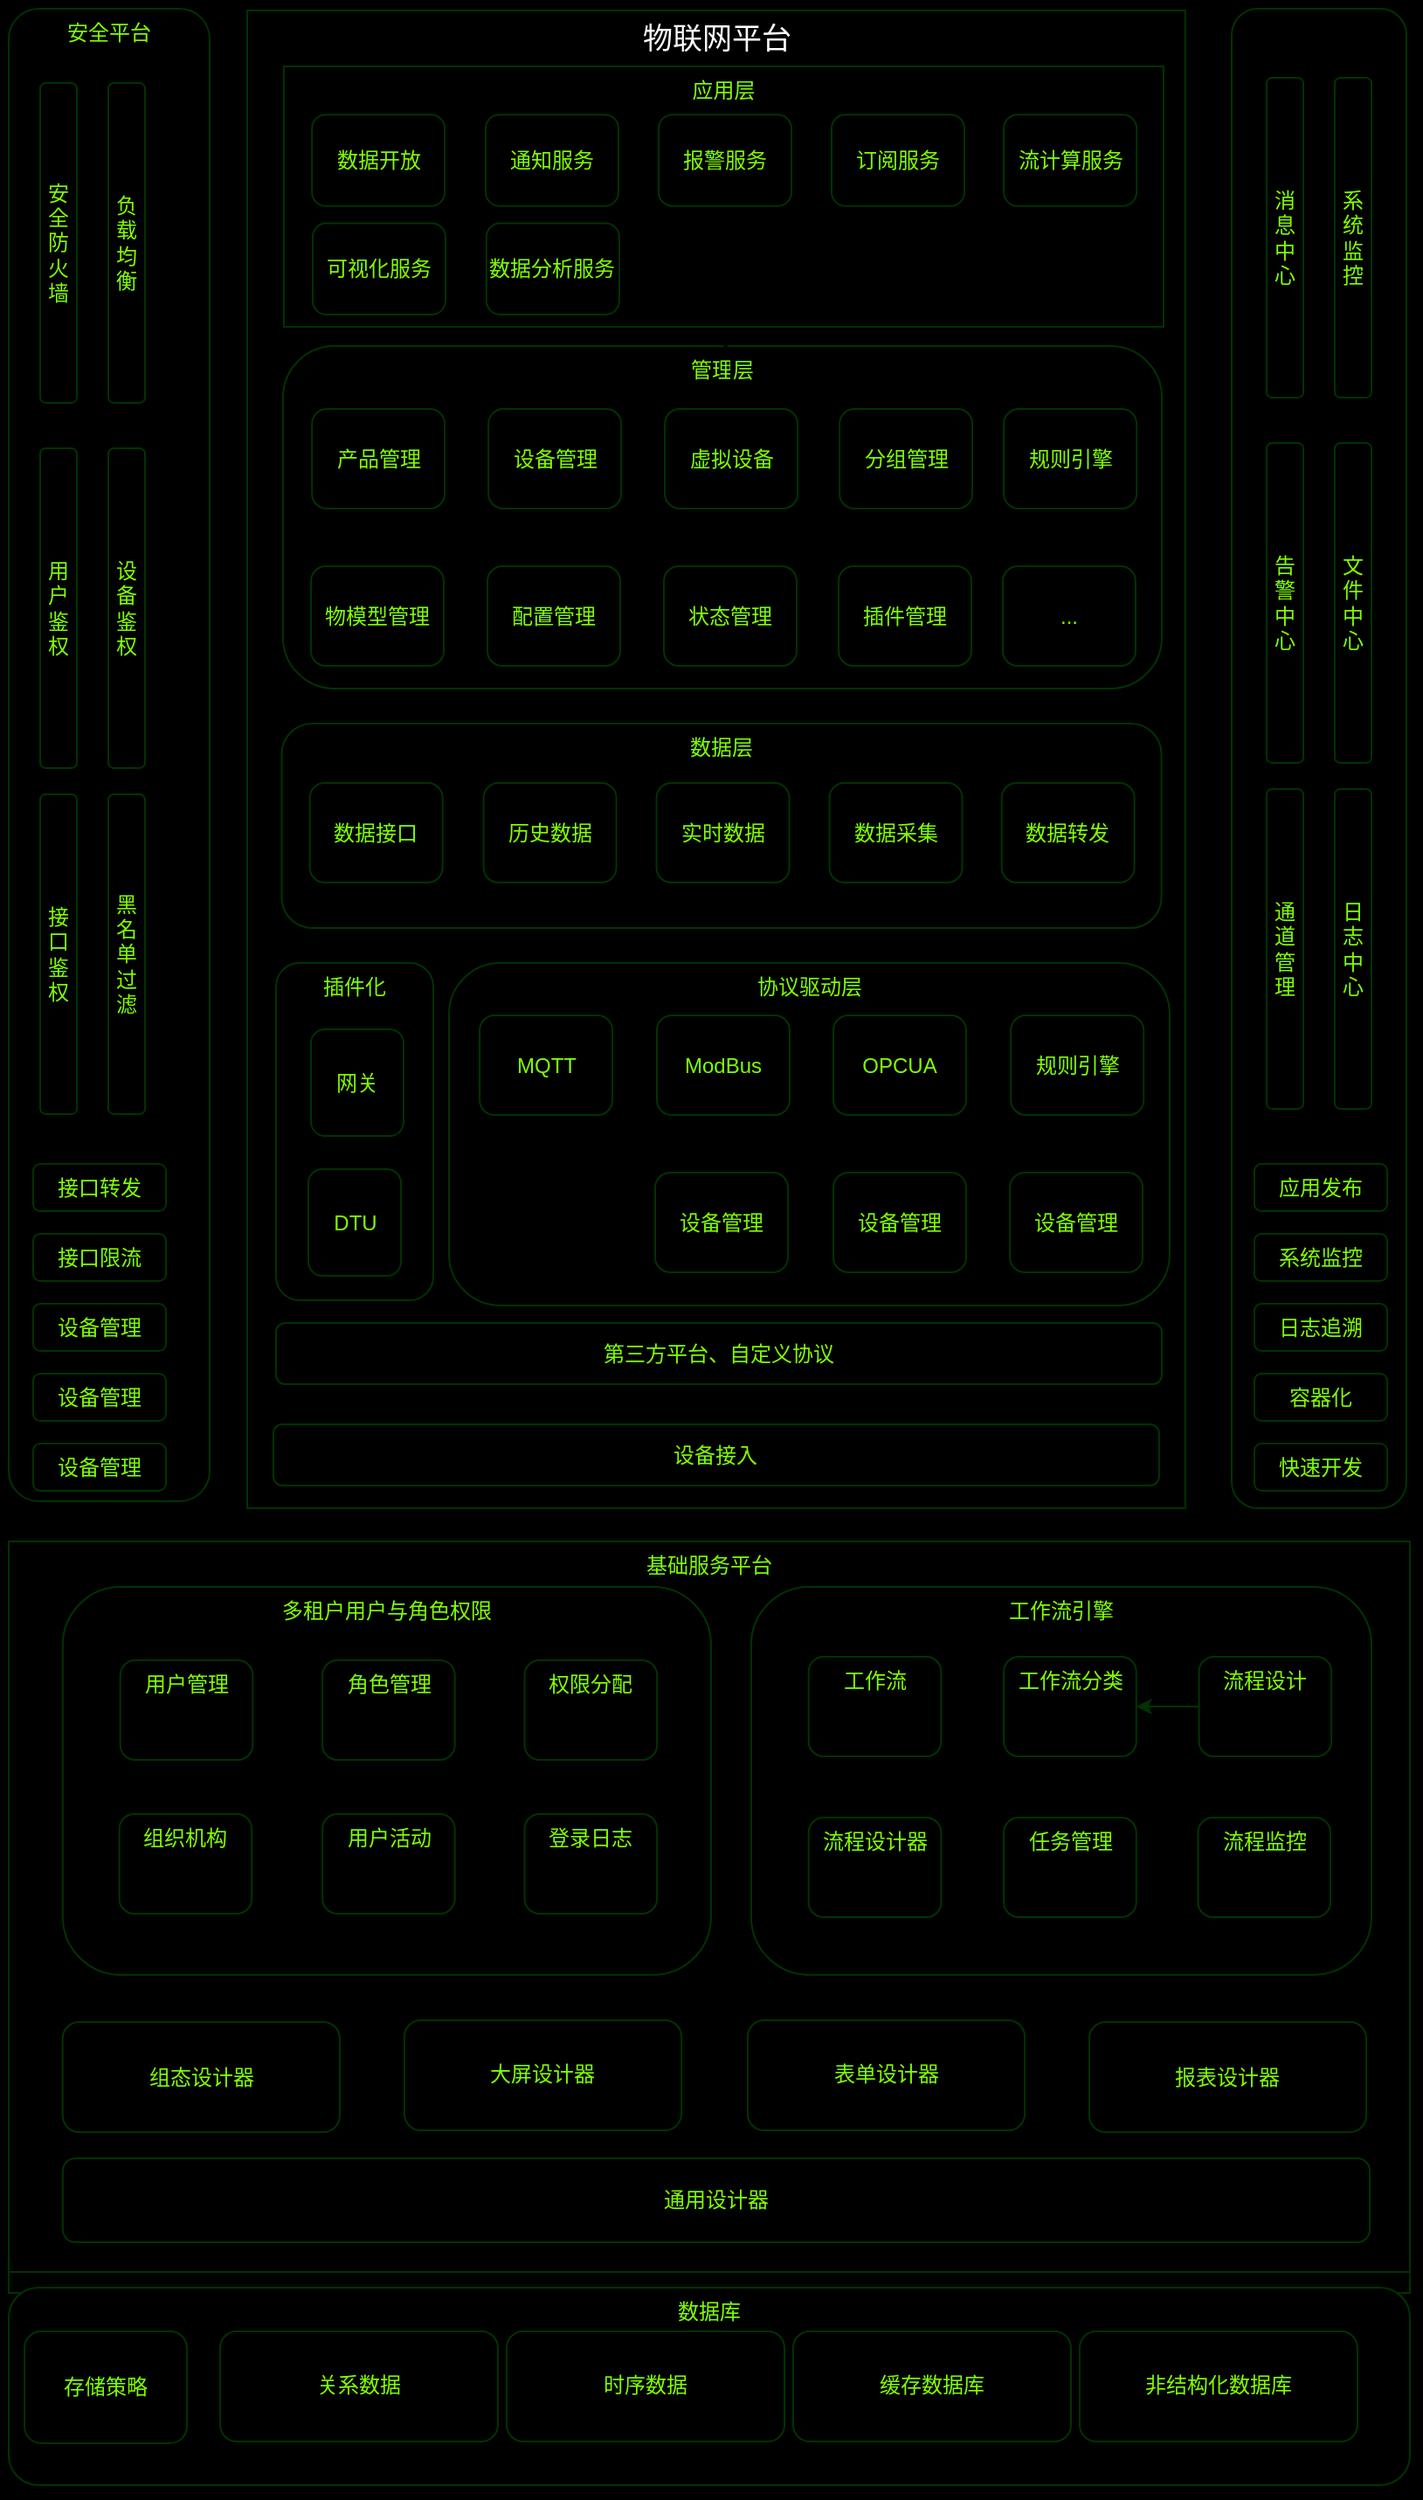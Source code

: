 <mxfile version="24.8.6">
  <diagram name="第 1 页" id="0zziN4BGS7wihgSaBpgH">
    <mxGraphModel dx="1067" dy="637" grid="0" gridSize="10" guides="1" tooltips="1" connect="1" arrows="1" fold="1" page="1" pageScale="1" pageWidth="827" pageHeight="1169" background="#000000" math="0" shadow="0">
      <root>
        <mxCell id="0" />
        <mxCell id="1" parent="0" />
        <mxCell id="mJdEeOhVX0D9DXQmDLdD-133" value="物联网平台" style="rounded=0;whiteSpace=wrap;html=1;fillColor=#000000;fontColor=#ffffff;strokeColor=#003300;glass=0;shadow=1;verticalAlign=top;align=center;fontSize=17;" vertex="1" parent="1">
          <mxGeometry x="148.5" y="8" width="536.89" height="857" as="geometry" />
        </mxCell>
        <mxCell id="mJdEeOhVX0D9DXQmDLdD-49" value="管理层" style="rounded=1;whiteSpace=wrap;html=1;fillColor=#000000;fontColor=#80FF00;strokeColor=#003300;glass=0;shadow=1;verticalAlign=top;align=center;fontFamily=Helvetica;fontSize=12;" vertex="1" parent="1">
          <mxGeometry x="169" y="200" width="503" height="196" as="geometry" />
        </mxCell>
        <mxCell id="mJdEeOhVX0D9DXQmDLdD-4" value="" style="rounded=1;whiteSpace=wrap;html=1;fillColor=#000000;strokeColor=#003300;fontColor=#ffffff;shadow=1;glass=0;align=center;verticalAlign=top;fontFamily=Helvetica;fontSize=12;" vertex="1" parent="1">
          <mxGeometry x="712" y="7" width="100" height="858" as="geometry" />
        </mxCell>
        <mxCell id="mJdEeOhVX0D9DXQmDLdD-7" value="安全平台" style="rounded=1;whiteSpace=wrap;html=1;fillColor=#000000;strokeColor=#003300;shadow=1;glass=0;align=center;verticalAlign=top;fontFamily=Helvetica;fontSize=12;fontColor=#80FF00;" vertex="1" parent="1">
          <mxGeometry x="12" y="7" width="115" height="854" as="geometry" />
        </mxCell>
        <mxCell id="mJdEeOhVX0D9DXQmDLdD-11" value="产品管理" style="rounded=1;whiteSpace=wrap;html=1;fillColor=#000000;fontColor=#80FF00;strokeColor=#003300;" vertex="1" parent="1">
          <mxGeometry x="185.56" y="236" width="76" height="57" as="geometry" />
        </mxCell>
        <mxCell id="mJdEeOhVX0D9DXQmDLdD-12" value="设备管理" style="rounded=1;whiteSpace=wrap;html=1;fillColor=#000000;fontColor=#80FF00;strokeColor=#003300;" vertex="1" parent="1">
          <mxGeometry x="286.56" y="236" width="76" height="57" as="geometry" />
        </mxCell>
        <mxCell id="mJdEeOhVX0D9DXQmDLdD-79" value="" style="edgeStyle=orthogonalEdgeStyle;rounded=0;orthogonalLoop=1;jettySize=auto;html=1;" edge="1" parent="1" source="mJdEeOhVX0D9DXQmDLdD-13">
          <mxGeometry relative="1" as="geometry">
            <mxPoint x="421.2" y="166" as="targetPoint" />
          </mxGeometry>
        </mxCell>
        <mxCell id="mJdEeOhVX0D9DXQmDLdD-121" value="" style="edgeStyle=orthogonalEdgeStyle;rounded=0;orthogonalLoop=1;jettySize=auto;html=1;" edge="1" parent="1" source="mJdEeOhVX0D9DXQmDLdD-13">
          <mxGeometry relative="1" as="geometry">
            <mxPoint x="422.4" y="174" as="targetPoint" />
          </mxGeometry>
        </mxCell>
        <mxCell id="mJdEeOhVX0D9DXQmDLdD-13" value="虚拟设备" style="rounded=1;whiteSpace=wrap;html=1;fillColor=#000000;fontColor=#80FF00;strokeColor=#003300;" vertex="1" parent="1">
          <mxGeometry x="387.56" y="236" width="76" height="57" as="geometry" />
        </mxCell>
        <mxCell id="mJdEeOhVX0D9DXQmDLdD-50" value="" style="edgeStyle=orthogonalEdgeStyle;rounded=0;orthogonalLoop=1;jettySize=auto;html=1;" edge="1" parent="1" source="mJdEeOhVX0D9DXQmDLdD-14" target="mJdEeOhVX0D9DXQmDLdD-24">
          <mxGeometry relative="1" as="geometry" />
        </mxCell>
        <mxCell id="mJdEeOhVX0D9DXQmDLdD-14" value="分组管理" style="rounded=1;whiteSpace=wrap;html=1;fillColor=#000000;fontColor=#80FF00;strokeColor=#003300;" vertex="1" parent="1">
          <mxGeometry x="487.56" y="236" width="76" height="57" as="geometry" />
        </mxCell>
        <mxCell id="mJdEeOhVX0D9DXQmDLdD-21" value="物模型管理" style="rounded=1;whiteSpace=wrap;html=1;fillColor=#000000;fontColor=#80FF00;strokeColor=#003300;" vertex="1" parent="1">
          <mxGeometry x="185" y="326" width="76" height="57" as="geometry" />
        </mxCell>
        <mxCell id="mJdEeOhVX0D9DXQmDLdD-22" value="配置管理" style="rounded=1;whiteSpace=wrap;html=1;fillColor=#000000;fontColor=#80FF00;strokeColor=#003300;" vertex="1" parent="1">
          <mxGeometry x="286" y="326" width="76" height="57" as="geometry" />
        </mxCell>
        <mxCell id="mJdEeOhVX0D9DXQmDLdD-23" value="状态管理" style="rounded=1;whiteSpace=wrap;html=1;fillColor=#000000;fontColor=#80FF00;strokeColor=#003300;" vertex="1" parent="1">
          <mxGeometry x="387" y="326" width="76" height="57" as="geometry" />
        </mxCell>
        <mxCell id="mJdEeOhVX0D9DXQmDLdD-24" value="插件管理" style="rounded=1;whiteSpace=wrap;html=1;fillColor=#000000;fontColor=#80FF00;strokeColor=#003300;" vertex="1" parent="1">
          <mxGeometry x="487" y="326" width="76" height="57" as="geometry" />
        </mxCell>
        <mxCell id="mJdEeOhVX0D9DXQmDLdD-51" value="规则引擎" style="rounded=1;whiteSpace=wrap;html=1;fillColor=#000000;fontColor=#80FF00;strokeColor=#003300;" vertex="1" parent="1">
          <mxGeometry x="581.56" y="236" width="76" height="57" as="geometry" />
        </mxCell>
        <mxCell id="mJdEeOhVX0D9DXQmDLdD-52" value="..." style="rounded=1;whiteSpace=wrap;html=1;fillColor=#000000;fontColor=#80FF00;strokeColor=#003300;" vertex="1" parent="1">
          <mxGeometry x="581" y="326" width="76" height="57" as="geometry" />
        </mxCell>
        <mxCell id="mJdEeOhVX0D9DXQmDLdD-53" value="协议驱动层" style="rounded=1;whiteSpace=wrap;html=1;fillColor=#000000;fontColor=#80FF00;strokeColor=#003300;glass=0;shadow=1;verticalAlign=top;align=center;fontFamily=Helvetica;fontSize=12;" vertex="1" parent="1">
          <mxGeometry x="264" y="553" width="412.5" height="196" as="geometry" />
        </mxCell>
        <mxCell id="mJdEeOhVX0D9DXQmDLdD-54" value="插件化" style="rounded=1;whiteSpace=wrap;html=1;fillColor=#000000;fontColor=#80FF00;strokeColor=#003300;verticalAlign=top;" vertex="1" parent="1">
          <mxGeometry x="165" y="553" width="90" height="193" as="geometry" />
        </mxCell>
        <mxCell id="mJdEeOhVX0D9DXQmDLdD-55" value="MQTT" style="rounded=1;whiteSpace=wrap;html=1;fillColor=#000000;fontColor=#80FF00;strokeColor=#003300;" vertex="1" parent="1">
          <mxGeometry x="281.56" y="583" width="76" height="57" as="geometry" />
        </mxCell>
        <mxCell id="mJdEeOhVX0D9DXQmDLdD-56" value="ModBus" style="rounded=1;whiteSpace=wrap;html=1;fillColor=#000000;fontColor=#80FF00;strokeColor=#003300;" vertex="1" parent="1">
          <mxGeometry x="383" y="583" width="76" height="57" as="geometry" />
        </mxCell>
        <mxCell id="mJdEeOhVX0D9DXQmDLdD-57" value="OPCUA" style="rounded=1;whiteSpace=wrap;html=1;fillColor=#000000;fontColor=#80FF00;strokeColor=#003300;" vertex="1" parent="1">
          <mxGeometry x="484" y="583" width="76" height="57" as="geometry" />
        </mxCell>
        <mxCell id="mJdEeOhVX0D9DXQmDLdD-59" value="接口转发" style="rounded=1;whiteSpace=wrap;html=1;fillColor=#000000;fontColor=#80FF00;strokeColor=#003300;" vertex="1" parent="1">
          <mxGeometry x="26" y="668" width="76" height="27" as="geometry" />
        </mxCell>
        <mxCell id="mJdEeOhVX0D9DXQmDLdD-60" value="设备管理" style="rounded=1;whiteSpace=wrap;html=1;fillColor=#000000;fontColor=#80FF00;strokeColor=#003300;" vertex="1" parent="1">
          <mxGeometry x="382" y="673" width="76" height="57" as="geometry" />
        </mxCell>
        <mxCell id="mJdEeOhVX0D9DXQmDLdD-61" value="设备管理" style="rounded=1;whiteSpace=wrap;html=1;fillColor=#000000;fontColor=#80FF00;strokeColor=#003300;" vertex="1" parent="1">
          <mxGeometry x="484" y="673" width="76" height="57" as="geometry" />
        </mxCell>
        <mxCell id="mJdEeOhVX0D9DXQmDLdD-62" value="规则引擎" style="rounded=1;whiteSpace=wrap;html=1;fillColor=#000000;fontColor=#80FF00;strokeColor=#003300;" vertex="1" parent="1">
          <mxGeometry x="585.62" y="583" width="76" height="57" as="geometry" />
        </mxCell>
        <mxCell id="mJdEeOhVX0D9DXQmDLdD-63" value="设备管理" style="rounded=1;whiteSpace=wrap;html=1;fillColor=#000000;fontColor=#80FF00;strokeColor=#003300;" vertex="1" parent="1">
          <mxGeometry x="585.06" y="673" width="76" height="57" as="geometry" />
        </mxCell>
        <mxCell id="mJdEeOhVX0D9DXQmDLdD-64" value="" style="group;rounded=0;strokeColor=#003300;align=center;verticalAlign=middle;fontFamily=Helvetica;fontSize=12;fontColor=#80FF00;fillColor=#000000;" vertex="1" connectable="0" parent="1">
          <mxGeometry x="12" y="884" width="802" height="430" as="geometry" />
        </mxCell>
        <mxCell id="mJdEeOhVX0D9DXQmDLdD-5" value="基础服务平台" style="rounded=0;whiteSpace=wrap;html=1;fillColor=#000000;strokeColor=#003300;fontColor=#80FF00;align=center;verticalAlign=top;labelBackgroundColor=none;fontFamily=Helvetica;shadow=1;glass=0;fontSize=12;" vertex="1" parent="mJdEeOhVX0D9DXQmDLdD-64">
          <mxGeometry width="802" height="418" as="geometry" />
        </mxCell>
        <mxCell id="mJdEeOhVX0D9DXQmDLdD-27" value="多租户用户与角色权限" style="rounded=1;whiteSpace=wrap;html=1;fillColor=#000000;fontColor=#80FF00;strokeColor=#003300;glass=0;shadow=1;verticalAlign=top;align=center;fontFamily=Helvetica;fontSize=12;" vertex="1" parent="mJdEeOhVX0D9DXQmDLdD-64">
          <mxGeometry x="30.923" y="26" width="371.075" height="222" as="geometry" />
        </mxCell>
        <mxCell id="mJdEeOhVX0D9DXQmDLdD-28" value="用户管理" style="rounded=1;whiteSpace=wrap;html=1;fillColor=#000000;fontColor=#80FF00;strokeColor=#003300;align=center;verticalAlign=top;fontFamily=Helvetica;fontSize=12;" vertex="1" parent="mJdEeOhVX0D9DXQmDLdD-64">
          <mxGeometry x="63.841" y="68" width="75.811" height="57" as="geometry" />
        </mxCell>
        <mxCell id="mJdEeOhVX0D9DXQmDLdD-29" value="角色管理" style="rounded=1;whiteSpace=wrap;html=1;fillColor=#000000;fontColor=#80FF00;strokeColor=#003300;align=center;verticalAlign=top;fontFamily=Helvetica;fontSize=12;" vertex="1" parent="mJdEeOhVX0D9DXQmDLdD-64">
          <mxGeometry x="179.552" y="68" width="75.811" height="57" as="geometry" />
        </mxCell>
        <mxCell id="mJdEeOhVX0D9DXQmDLdD-30" value="权限分配" style="rounded=1;whiteSpace=wrap;html=1;fillColor=#000000;fontColor=#80FF00;strokeColor=#003300;align=center;verticalAlign=top;fontFamily=Helvetica;fontSize=12;" vertex="1" parent="mJdEeOhVX0D9DXQmDLdD-64">
          <mxGeometry x="295.264" y="68" width="75.811" height="57" as="geometry" />
        </mxCell>
        <mxCell id="mJdEeOhVX0D9DXQmDLdD-31" value="组织机构" style="rounded=1;whiteSpace=wrap;html=1;fillColor=#000000;fontColor=#80FF00;strokeColor=#003300;align=center;verticalAlign=top;fontFamily=Helvetica;fontSize=12;" vertex="1" parent="mJdEeOhVX0D9DXQmDLdD-64">
          <mxGeometry x="63.282" y="156" width="75.811" height="57" as="geometry" />
        </mxCell>
        <mxCell id="mJdEeOhVX0D9DXQmDLdD-32" value="用户活动" style="rounded=1;whiteSpace=wrap;html=1;fillColor=#000000;fontColor=#80FF00;strokeColor=#003300;align=center;verticalAlign=top;fontFamily=Helvetica;fontSize=12;" vertex="1" parent="mJdEeOhVX0D9DXQmDLdD-64">
          <mxGeometry x="179.552" y="156" width="75.811" height="57" as="geometry" />
        </mxCell>
        <mxCell id="mJdEeOhVX0D9DXQmDLdD-33" value="登录日志" style="rounded=1;whiteSpace=wrap;html=1;fillColor=#000000;fontColor=#80FF00;strokeColor=#003300;align=center;verticalAlign=top;fontFamily=Helvetica;fontSize=12;" vertex="1" parent="mJdEeOhVX0D9DXQmDLdD-64">
          <mxGeometry x="295.264" y="156" width="75.811" height="57" as="geometry" />
        </mxCell>
        <mxCell id="mJdEeOhVX0D9DXQmDLdD-34" value="工作流引擎" style="rounded=1;whiteSpace=wrap;html=1;fillColor=#000000;fontColor=#80FF00;strokeColor=#003300;glass=0;shadow=1;verticalAlign=top;align=center;fontFamily=Helvetica;fontSize=12;" vertex="1" parent="mJdEeOhVX0D9DXQmDLdD-64">
          <mxGeometry x="424.94" y="26" width="355.055" height="222" as="geometry" />
        </mxCell>
        <mxCell id="mJdEeOhVX0D9DXQmDLdD-35" value="工作流" style="rounded=1;whiteSpace=wrap;html=1;fillColor=#000000;fontColor=#80FF00;strokeColor=#003300;align=center;verticalAlign=top;fontFamily=Helvetica;fontSize=12;" vertex="1" parent="mJdEeOhVX0D9DXQmDLdD-64">
          <mxGeometry x="457.858" y="66" width="75.811" height="57" as="geometry" />
        </mxCell>
        <mxCell id="mJdEeOhVX0D9DXQmDLdD-36" value="工作流分类" style="rounded=1;whiteSpace=wrap;html=1;fillColor=#000000;fontColor=#80FF00;strokeColor=#003300;align=center;verticalAlign=top;fontFamily=Helvetica;fontSize=12;" vertex="1" parent="mJdEeOhVX0D9DXQmDLdD-64">
          <mxGeometry x="569.58" y="66" width="75.811" height="57" as="geometry" />
        </mxCell>
        <mxCell id="mJdEeOhVX0D9DXQmDLdD-48" value="" style="edgeStyle=orthogonalEdgeStyle;rounded=1;orthogonalLoop=1;jettySize=auto;html=1;strokeColor=#003300;align=center;verticalAlign=top;fontFamily=Helvetica;fontSize=12;fontColor=#80FF00;fillColor=#000000;" edge="1" parent="mJdEeOhVX0D9DXQmDLdD-64" source="mJdEeOhVX0D9DXQmDLdD-37" target="mJdEeOhVX0D9DXQmDLdD-36">
          <mxGeometry relative="1" as="geometry" />
        </mxCell>
        <mxCell id="mJdEeOhVX0D9DXQmDLdD-37" value="流程设计" style="rounded=1;whiteSpace=wrap;html=1;fillColor=#000000;fontColor=#80FF00;strokeColor=#003300;align=center;verticalAlign=top;fontFamily=Helvetica;fontSize=12;" vertex="1" parent="mJdEeOhVX0D9DXQmDLdD-64">
          <mxGeometry x="681.301" y="66" width="75.811" height="57" as="geometry" />
        </mxCell>
        <mxCell id="mJdEeOhVX0D9DXQmDLdD-38" value="流程设计器" style="rounded=1;whiteSpace=wrap;html=1;fillColor=#000000;fontColor=#80FF00;strokeColor=#003300;align=center;verticalAlign=top;fontFamily=Helvetica;fontSize=12;" vertex="1" parent="mJdEeOhVX0D9DXQmDLdD-64">
          <mxGeometry x="457.858" y="158" width="75.811" height="57" as="geometry" />
        </mxCell>
        <mxCell id="mJdEeOhVX0D9DXQmDLdD-39" value="任务管理" style="rounded=1;whiteSpace=wrap;html=1;fillColor=#000000;fontColor=#80FF00;strokeColor=#003300;align=center;verticalAlign=top;fontFamily=Helvetica;fontSize=12;" vertex="1" parent="mJdEeOhVX0D9DXQmDLdD-64">
          <mxGeometry x="569.58" y="158" width="75.811" height="57" as="geometry" />
        </mxCell>
        <mxCell id="mJdEeOhVX0D9DXQmDLdD-40" value="流程监控" style="rounded=1;whiteSpace=wrap;html=1;fillColor=#000000;fontColor=#80FF00;strokeColor=#003300;align=center;verticalAlign=top;fontFamily=Helvetica;fontSize=12;" vertex="1" parent="mJdEeOhVX0D9DXQmDLdD-64">
          <mxGeometry x="680.742" y="158" width="75.811" height="57" as="geometry" />
        </mxCell>
        <mxCell id="mJdEeOhVX0D9DXQmDLdD-41" value="通用设计器" style="rounded=1;whiteSpace=wrap;html=1;fillColor=#000000;fontColor=#80FF00;strokeColor=#003300;glass=0;shadow=1;verticalAlign=middle;align=center;fontFamily=Helvetica;fontSize=12;" vertex="1" parent="mJdEeOhVX0D9DXQmDLdD-64">
          <mxGeometry x="30.923" y="353" width="748.134" height="48" as="geometry" />
        </mxCell>
        <mxCell id="mJdEeOhVX0D9DXQmDLdD-42" value="组态设计器" style="rounded=1;whiteSpace=wrap;html=1;fillColor=#000000;fontColor=#80FF00;strokeColor=#003300;glass=0;shadow=1;verticalAlign=middle;align=center;fontFamily=Helvetica;fontSize=12;" vertex="1" parent="mJdEeOhVX0D9DXQmDLdD-64">
          <mxGeometry x="30.863" y="275.008" width="158.604" height="62.992" as="geometry" />
        </mxCell>
        <mxCell id="mJdEeOhVX0D9DXQmDLdD-43" value="大屏设计器" style="rounded=1;whiteSpace=wrap;html=1;fillColor=#000000;fontColor=#80FF00;strokeColor=#003300;glass=0;shadow=1;verticalAlign=middle;align=center;fontFamily=Helvetica;fontSize=12;" vertex="1" parent="mJdEeOhVX0D9DXQmDLdD-64">
          <mxGeometry x="226.435" y="274" width="158.604" height="62.992" as="geometry" />
        </mxCell>
        <mxCell id="mJdEeOhVX0D9DXQmDLdD-44" value="报表设计器" style="rounded=1;whiteSpace=wrap;html=1;fillColor=#000000;fontColor=#80FF00;strokeColor=#003300;glass=0;shadow=1;verticalAlign=middle;align=center;fontFamily=Helvetica;fontSize=12;" vertex="1" parent="mJdEeOhVX0D9DXQmDLdD-64">
          <mxGeometry x="618.458" y="275.008" width="158.604" height="62.992" as="geometry" />
        </mxCell>
        <mxCell id="mJdEeOhVX0D9DXQmDLdD-46" value="表单设计器" style="rounded=1;whiteSpace=wrap;html=1;fillColor=#000000;fontColor=#80FF00;strokeColor=#003300;glass=0;shadow=1;verticalAlign=middle;align=center;fontFamily=Helvetica;fontSize=12;" vertex="1" parent="mJdEeOhVX0D9DXQmDLdD-64">
          <mxGeometry x="422.945" y="274" width="158.604" height="62.992" as="geometry" />
        </mxCell>
        <mxCell id="mJdEeOhVX0D9DXQmDLdD-65" value="网关" style="rounded=1;whiteSpace=wrap;html=1;fillColor=#000000;fontColor=#80FF00;strokeColor=#003300;horizontal=1;" vertex="1" parent="1">
          <mxGeometry x="185" y="591" width="53" height="61" as="geometry" />
        </mxCell>
        <mxCell id="mJdEeOhVX0D9DXQmDLdD-67" value="消息中心" style="rounded=1;whiteSpace=wrap;html=1;fillColor=#000000;fontColor=#80FF00;strokeColor=#003300;horizontal=1;" vertex="1" parent="1">
          <mxGeometry x="732" y="46.5" width="21" height="183" as="geometry" />
        </mxCell>
        <mxCell id="mJdEeOhVX0D9DXQmDLdD-68" value="告警中心" style="rounded=1;whiteSpace=wrap;html=1;fillColor=#000000;fontColor=#80FF00;strokeColor=#003300;horizontal=1;" vertex="1" parent="1">
          <mxGeometry x="732" y="255.5" width="21" height="183" as="geometry" />
        </mxCell>
        <mxCell id="mJdEeOhVX0D9DXQmDLdD-69" value="通道管理" style="rounded=1;whiteSpace=wrap;html=1;fillColor=#000000;fontColor=#80FF00;strokeColor=#003300;horizontal=1;" vertex="1" parent="1">
          <mxGeometry x="732" y="453.5" width="21" height="183" as="geometry" />
        </mxCell>
        <mxCell id="mJdEeOhVX0D9DXQmDLdD-70" value="系统监控" style="rounded=1;whiteSpace=wrap;html=1;fillColor=#000000;fontColor=#80FF00;strokeColor=#003300;horizontal=1;" vertex="1" parent="1">
          <mxGeometry x="771" y="46.5" width="21" height="183" as="geometry" />
        </mxCell>
        <mxCell id="mJdEeOhVX0D9DXQmDLdD-71" value="文件中心" style="rounded=1;whiteSpace=wrap;html=1;fillColor=#000000;fontColor=#80FF00;strokeColor=#003300;horizontal=1;" vertex="1" parent="1">
          <mxGeometry x="771" y="255.5" width="21" height="183" as="geometry" />
        </mxCell>
        <mxCell id="mJdEeOhVX0D9DXQmDLdD-72" value="日志中心" style="rounded=1;whiteSpace=wrap;html=1;fillColor=#000000;fontColor=#80FF00;strokeColor=#003300;horizontal=1;" vertex="1" parent="1">
          <mxGeometry x="771" y="453.5" width="21" height="183" as="geometry" />
        </mxCell>
        <mxCell id="mJdEeOhVX0D9DXQmDLdD-73" value="安全防火墙" style="rounded=1;whiteSpace=wrap;html=1;fillColor=#000000;fontColor=#80FF00;strokeColor=#003300;horizontal=1;" vertex="1" parent="1">
          <mxGeometry x="30" y="49.5" width="21" height="183" as="geometry" />
        </mxCell>
        <mxCell id="mJdEeOhVX0D9DXQmDLdD-74" value="用户鉴权" style="rounded=1;whiteSpace=wrap;html=1;fillColor=#000000;fontColor=#80FF00;strokeColor=#003300;horizontal=1;" vertex="1" parent="1">
          <mxGeometry x="30" y="258.5" width="21" height="183" as="geometry" />
        </mxCell>
        <mxCell id="mJdEeOhVX0D9DXQmDLdD-75" value="接口鉴权" style="rounded=1;whiteSpace=wrap;html=1;fillColor=#000000;fontColor=#80FF00;strokeColor=#003300;horizontal=1;" vertex="1" parent="1">
          <mxGeometry x="30" y="456.5" width="21" height="183" as="geometry" />
        </mxCell>
        <mxCell id="mJdEeOhVX0D9DXQmDLdD-76" value="负载均衡" style="rounded=1;whiteSpace=wrap;html=1;fillColor=#000000;fontColor=#80FF00;strokeColor=#003300;horizontal=1;" vertex="1" parent="1">
          <mxGeometry x="69" y="49.5" width="21" height="183" as="geometry" />
        </mxCell>
        <mxCell id="mJdEeOhVX0D9DXQmDLdD-77" value="设备鉴权" style="rounded=1;whiteSpace=wrap;html=1;fillColor=#000000;fontColor=#80FF00;strokeColor=#003300;horizontal=1;" vertex="1" parent="1">
          <mxGeometry x="69" y="258.5" width="21" height="183" as="geometry" />
        </mxCell>
        <mxCell id="mJdEeOhVX0D9DXQmDLdD-78" value="黑名单过滤" style="rounded=1;whiteSpace=wrap;html=1;fillColor=#000000;fontColor=#80FF00;strokeColor=#003300;horizontal=1;" vertex="1" parent="1">
          <mxGeometry x="69" y="456.5" width="21" height="183" as="geometry" />
        </mxCell>
        <mxCell id="mJdEeOhVX0D9DXQmDLdD-87" value="第三方平台、自定义协议" style="rounded=1;whiteSpace=wrap;html=1;fillColor=#000000;fontColor=#80FF00;strokeColor=#003300;" vertex="1" parent="1">
          <mxGeometry x="165" y="759" width="507" height="35" as="geometry" />
        </mxCell>
        <mxCell id="mJdEeOhVX0D9DXQmDLdD-88" value="DTU" style="rounded=1;whiteSpace=wrap;html=1;fillColor=#000000;fontColor=#80FF00;strokeColor=#003300;horizontal=1;" vertex="1" parent="1">
          <mxGeometry x="183.5" y="671" width="53" height="61" as="geometry" />
        </mxCell>
        <mxCell id="mJdEeOhVX0D9DXQmDLdD-89" value="设备接入" style="rounded=1;whiteSpace=wrap;html=1;fillColor=#000000;fontColor=#80FF00;strokeColor=#003300;" vertex="1" parent="1">
          <mxGeometry x="163.44" y="817" width="507" height="35" as="geometry" />
        </mxCell>
        <mxCell id="mJdEeOhVX0D9DXQmDLdD-104" value="应用层" style="group;rounded=0;strokeColor=#003300;align=center;verticalAlign=top;fontFamily=Helvetica;fontSize=12;fontColor=#80FF00;fillColor=none;container=0;" vertex="1" connectable="0" parent="1">
          <mxGeometry x="169.44" y="40" width="503.56" height="149" as="geometry" />
        </mxCell>
        <mxCell id="mJdEeOhVX0D9DXQmDLdD-114" value="" style="group" vertex="1" connectable="0" parent="1">
          <mxGeometry x="12" y="1311" width="802" height="113" as="geometry" />
        </mxCell>
        <mxCell id="mJdEeOhVX0D9DXQmDLdD-80" value="数据库" style="rounded=1;whiteSpace=wrap;html=1;fillColor=#000000;fontColor=#80FF00;strokeColor=#003300;glass=0;shadow=1;verticalAlign=top;align=center;fontFamily=Helvetica;fontSize=12;" vertex="1" parent="mJdEeOhVX0D9DXQmDLdD-114">
          <mxGeometry width="802" height="113" as="geometry" />
        </mxCell>
        <mxCell id="mJdEeOhVX0D9DXQmDLdD-81" value="关系数据" style="rounded=1;whiteSpace=wrap;html=1;fillColor=#000000;fontColor=#80FF00;strokeColor=#003300;glass=0;shadow=1;verticalAlign=middle;align=center;fontFamily=Helvetica;fontSize=12;" vertex="1" parent="mJdEeOhVX0D9DXQmDLdD-114">
          <mxGeometry x="121" y="25" width="159" height="62.992" as="geometry" />
        </mxCell>
        <mxCell id="mJdEeOhVX0D9DXQmDLdD-82" value="时序数据" style="rounded=1;whiteSpace=wrap;html=1;fillColor=#000000;fontColor=#80FF00;strokeColor=#003300;glass=0;shadow=1;verticalAlign=middle;align=center;fontFamily=Helvetica;fontSize=12;" vertex="1" parent="mJdEeOhVX0D9DXQmDLdD-114">
          <mxGeometry x="285" y="25" width="159" height="62.992" as="geometry" />
        </mxCell>
        <mxCell id="mJdEeOhVX0D9DXQmDLdD-83" value="非结构化数据库" style="rounded=1;whiteSpace=wrap;html=1;fillColor=#000000;fontColor=#80FF00;strokeColor=#003300;glass=0;shadow=1;verticalAlign=middle;align=center;fontFamily=Helvetica;fontSize=12;" vertex="1" parent="mJdEeOhVX0D9DXQmDLdD-114">
          <mxGeometry x="613" y="25" width="159" height="62.992" as="geometry" />
        </mxCell>
        <mxCell id="mJdEeOhVX0D9DXQmDLdD-84" value="缓存数据库" style="rounded=1;whiteSpace=wrap;html=1;fillColor=#000000;fontColor=#80FF00;strokeColor=#003300;glass=0;shadow=1;verticalAlign=middle;align=center;fontFamily=Helvetica;fontSize=12;" vertex="1" parent="mJdEeOhVX0D9DXQmDLdD-114">
          <mxGeometry x="449" y="25" width="159" height="62.992" as="geometry" />
        </mxCell>
        <mxCell id="mJdEeOhVX0D9DXQmDLdD-86" value="存储策略" style="rounded=1;whiteSpace=wrap;html=1;fillColor=#000000;fontColor=#80FF00;strokeColor=#003300;horizontal=1;" vertex="1" parent="mJdEeOhVX0D9DXQmDLdD-114">
          <mxGeometry x="9" y="25" width="93" height="64" as="geometry" />
        </mxCell>
        <mxCell id="mJdEeOhVX0D9DXQmDLdD-123" value="接口限流" style="rounded=1;whiteSpace=wrap;html=1;fillColor=#000000;fontColor=#80FF00;strokeColor=#003300;" vertex="1" parent="1">
          <mxGeometry x="26" y="708" width="76" height="27" as="geometry" />
        </mxCell>
        <mxCell id="mJdEeOhVX0D9DXQmDLdD-124" value="设备管理" style="rounded=1;whiteSpace=wrap;html=1;fillColor=#000000;fontColor=#80FF00;strokeColor=#003300;" vertex="1" parent="1">
          <mxGeometry x="26" y="748" width="76" height="27" as="geometry" />
        </mxCell>
        <mxCell id="mJdEeOhVX0D9DXQmDLdD-125" value="设备管理" style="rounded=1;whiteSpace=wrap;html=1;fillColor=#000000;fontColor=#80FF00;strokeColor=#003300;" vertex="1" parent="1">
          <mxGeometry x="26" y="788" width="76" height="27" as="geometry" />
        </mxCell>
        <mxCell id="mJdEeOhVX0D9DXQmDLdD-126" value="设备管理" style="rounded=1;whiteSpace=wrap;html=1;fillColor=#000000;fontColor=#80FF00;strokeColor=#003300;" vertex="1" parent="1">
          <mxGeometry x="26" y="828" width="76" height="27" as="geometry" />
        </mxCell>
        <mxCell id="mJdEeOhVX0D9DXQmDLdD-127" value="应用发布" style="rounded=1;whiteSpace=wrap;html=1;fillColor=#000000;fontColor=#80FF00;strokeColor=#003300;" vertex="1" parent="1">
          <mxGeometry x="725" y="668" width="76" height="27" as="geometry" />
        </mxCell>
        <mxCell id="mJdEeOhVX0D9DXQmDLdD-128" value="系统监控" style="rounded=1;whiteSpace=wrap;html=1;fillColor=#000000;fontColor=#80FF00;strokeColor=#003300;" vertex="1" parent="1">
          <mxGeometry x="725" y="708" width="76" height="27" as="geometry" />
        </mxCell>
        <mxCell id="mJdEeOhVX0D9DXQmDLdD-129" value="日志追溯" style="rounded=1;whiteSpace=wrap;html=1;fillColor=#000000;fontColor=#80FF00;strokeColor=#003300;" vertex="1" parent="1">
          <mxGeometry x="725" y="748" width="76" height="27" as="geometry" />
        </mxCell>
        <mxCell id="mJdEeOhVX0D9DXQmDLdD-130" value="容器化" style="rounded=1;whiteSpace=wrap;html=1;fillColor=#000000;fontColor=#80FF00;strokeColor=#003300;" vertex="1" parent="1">
          <mxGeometry x="725" y="788" width="76" height="27" as="geometry" />
        </mxCell>
        <mxCell id="mJdEeOhVX0D9DXQmDLdD-131" value="快速开发" style="rounded=1;whiteSpace=wrap;html=1;fillColor=#000000;fontColor=#80FF00;strokeColor=#003300;" vertex="1" parent="1">
          <mxGeometry x="725" y="828" width="76" height="27" as="geometry" />
        </mxCell>
        <mxCell id="mJdEeOhVX0D9DXQmDLdD-92" value="数据开放" style="rounded=1;whiteSpace=wrap;html=1;fillColor=#000000;fontColor=#80FF00;strokeColor=#003300;align=center;verticalAlign=middle;fontFamily=Helvetica;fontSize=12;" vertex="1" parent="1">
          <mxGeometry x="185.56" y="67.648" width="76" height="52.216" as="geometry" />
        </mxCell>
        <mxCell id="mJdEeOhVX0D9DXQmDLdD-93" value="通知服务" style="rounded=1;whiteSpace=wrap;html=1;fillColor=#000000;fontColor=#80FF00;strokeColor=#003300;align=center;verticalAlign=middle;fontFamily=Helvetica;fontSize=12;" vertex="1" parent="1">
          <mxGeometry x="285" y="67.648" width="76" height="52.216" as="geometry" />
        </mxCell>
        <mxCell id="mJdEeOhVX0D9DXQmDLdD-94" value="报警服务" style="rounded=1;whiteSpace=wrap;html=1;fillColor=#000000;fontColor=#80FF00;strokeColor=#003300;align=center;verticalAlign=middle;fontFamily=Helvetica;fontSize=12;" vertex="1" parent="1">
          <mxGeometry x="384" y="67.648" width="76" height="52.216" as="geometry" />
        </mxCell>
        <mxCell id="mJdEeOhVX0D9DXQmDLdD-95" value="订阅服务" style="rounded=1;whiteSpace=wrap;html=1;fillColor=#000000;fontColor=#80FF00;strokeColor=#003300;align=center;verticalAlign=middle;fontFamily=Helvetica;fontSize=12;" vertex="1" parent="1">
          <mxGeometry x="483" y="67.648" width="76" height="52.216" as="geometry" />
        </mxCell>
        <mxCell id="mJdEeOhVX0D9DXQmDLdD-115" value="" style="edgeStyle=orthogonalEdgeStyle;rounded=0;orthogonalLoop=1;jettySize=auto;html=1;" edge="1" parent="1" source="mJdEeOhVX0D9DXQmDLdD-96" target="mJdEeOhVX0D9DXQmDLdD-95">
          <mxGeometry relative="1" as="geometry" />
        </mxCell>
        <mxCell id="mJdEeOhVX0D9DXQmDLdD-96" value="流计算服务" style="rounded=1;whiteSpace=wrap;html=1;fillColor=#000000;fontColor=#80FF00;strokeColor=#003300;align=center;verticalAlign=middle;fontFamily=Helvetica;fontSize=12;" vertex="1" parent="1">
          <mxGeometry x="581.56" y="67.648" width="76" height="52.216" as="geometry" />
        </mxCell>
        <mxCell id="mJdEeOhVX0D9DXQmDLdD-116" value="可视化服务" style="rounded=1;whiteSpace=wrap;html=1;fillColor=#000000;fontColor=#80FF00;strokeColor=#003300;align=center;verticalAlign=middle;fontFamily=Helvetica;fontSize=12;" vertex="1" parent="1">
          <mxGeometry x="186" y="129.784" width="76" height="52.216" as="geometry" />
        </mxCell>
        <mxCell id="mJdEeOhVX0D9DXQmDLdD-117" value="数据分析服务" style="rounded=1;whiteSpace=wrap;html=1;fillColor=#000000;fontColor=#80FF00;strokeColor=#003300;align=center;verticalAlign=middle;fontFamily=Helvetica;fontSize=12;" vertex="1" parent="1">
          <mxGeometry x="285.44" y="129.784" width="76" height="52.216" as="geometry" />
        </mxCell>
        <mxCell id="mJdEeOhVX0D9DXQmDLdD-106" value="数据层" style="rounded=1;whiteSpace=wrap;html=1;fillColor=#000000;strokeColor=#003300;gradientColor=none;fontColor=#80FF00;verticalAlign=top;align=center;shadow=1;glass=0;fontFamily=Helvetica;fontSize=12;" vertex="1" parent="1">
          <mxGeometry x="168.22" y="416" width="503.56" height="117" as="geometry" />
        </mxCell>
        <mxCell id="mJdEeOhVX0D9DXQmDLdD-107" value="数据接口" style="rounded=1;whiteSpace=wrap;html=1;fillColor=#000000;fontColor=#80FF00;strokeColor=#003300;align=center;verticalAlign=middle;fontFamily=Helvetica;fontSize=12;" vertex="1" parent="1">
          <mxGeometry x="184.34" y="450" width="76" height="57" as="geometry" />
        </mxCell>
        <mxCell id="mJdEeOhVX0D9DXQmDLdD-108" value="历史数据" style="rounded=1;whiteSpace=wrap;html=1;fillColor=#000000;fontColor=#80FF00;strokeColor=#003300;align=center;verticalAlign=middle;fontFamily=Helvetica;fontSize=12;" vertex="1" parent="1">
          <mxGeometry x="283.78" y="450" width="76" height="57" as="geometry" />
        </mxCell>
        <mxCell id="mJdEeOhVX0D9DXQmDLdD-109" value="实时数据" style="rounded=1;whiteSpace=wrap;html=1;fillColor=#000000;fontColor=#80FF00;strokeColor=#003300;align=center;verticalAlign=middle;fontFamily=Helvetica;fontSize=12;" vertex="1" parent="1">
          <mxGeometry x="382.78" y="450" width="76" height="57" as="geometry" />
        </mxCell>
        <mxCell id="mJdEeOhVX0D9DXQmDLdD-110" value="数据采集" style="rounded=1;whiteSpace=wrap;html=1;fillColor=#000000;fontColor=#80FF00;strokeColor=#003300;align=center;verticalAlign=middle;fontFamily=Helvetica;fontSize=12;" vertex="1" parent="1">
          <mxGeometry x="481.78" y="450" width="76" height="57" as="geometry" />
        </mxCell>
        <mxCell id="mJdEeOhVX0D9DXQmDLdD-111" value="数据转发" style="rounded=1;whiteSpace=wrap;html=1;fillColor=#000000;fontColor=#80FF00;strokeColor=#003300;align=center;verticalAlign=middle;fontFamily=Helvetica;fontSize=12;" vertex="1" parent="1">
          <mxGeometry x="580.34" y="450" width="76" height="57" as="geometry" />
        </mxCell>
      </root>
    </mxGraphModel>
  </diagram>
</mxfile>
